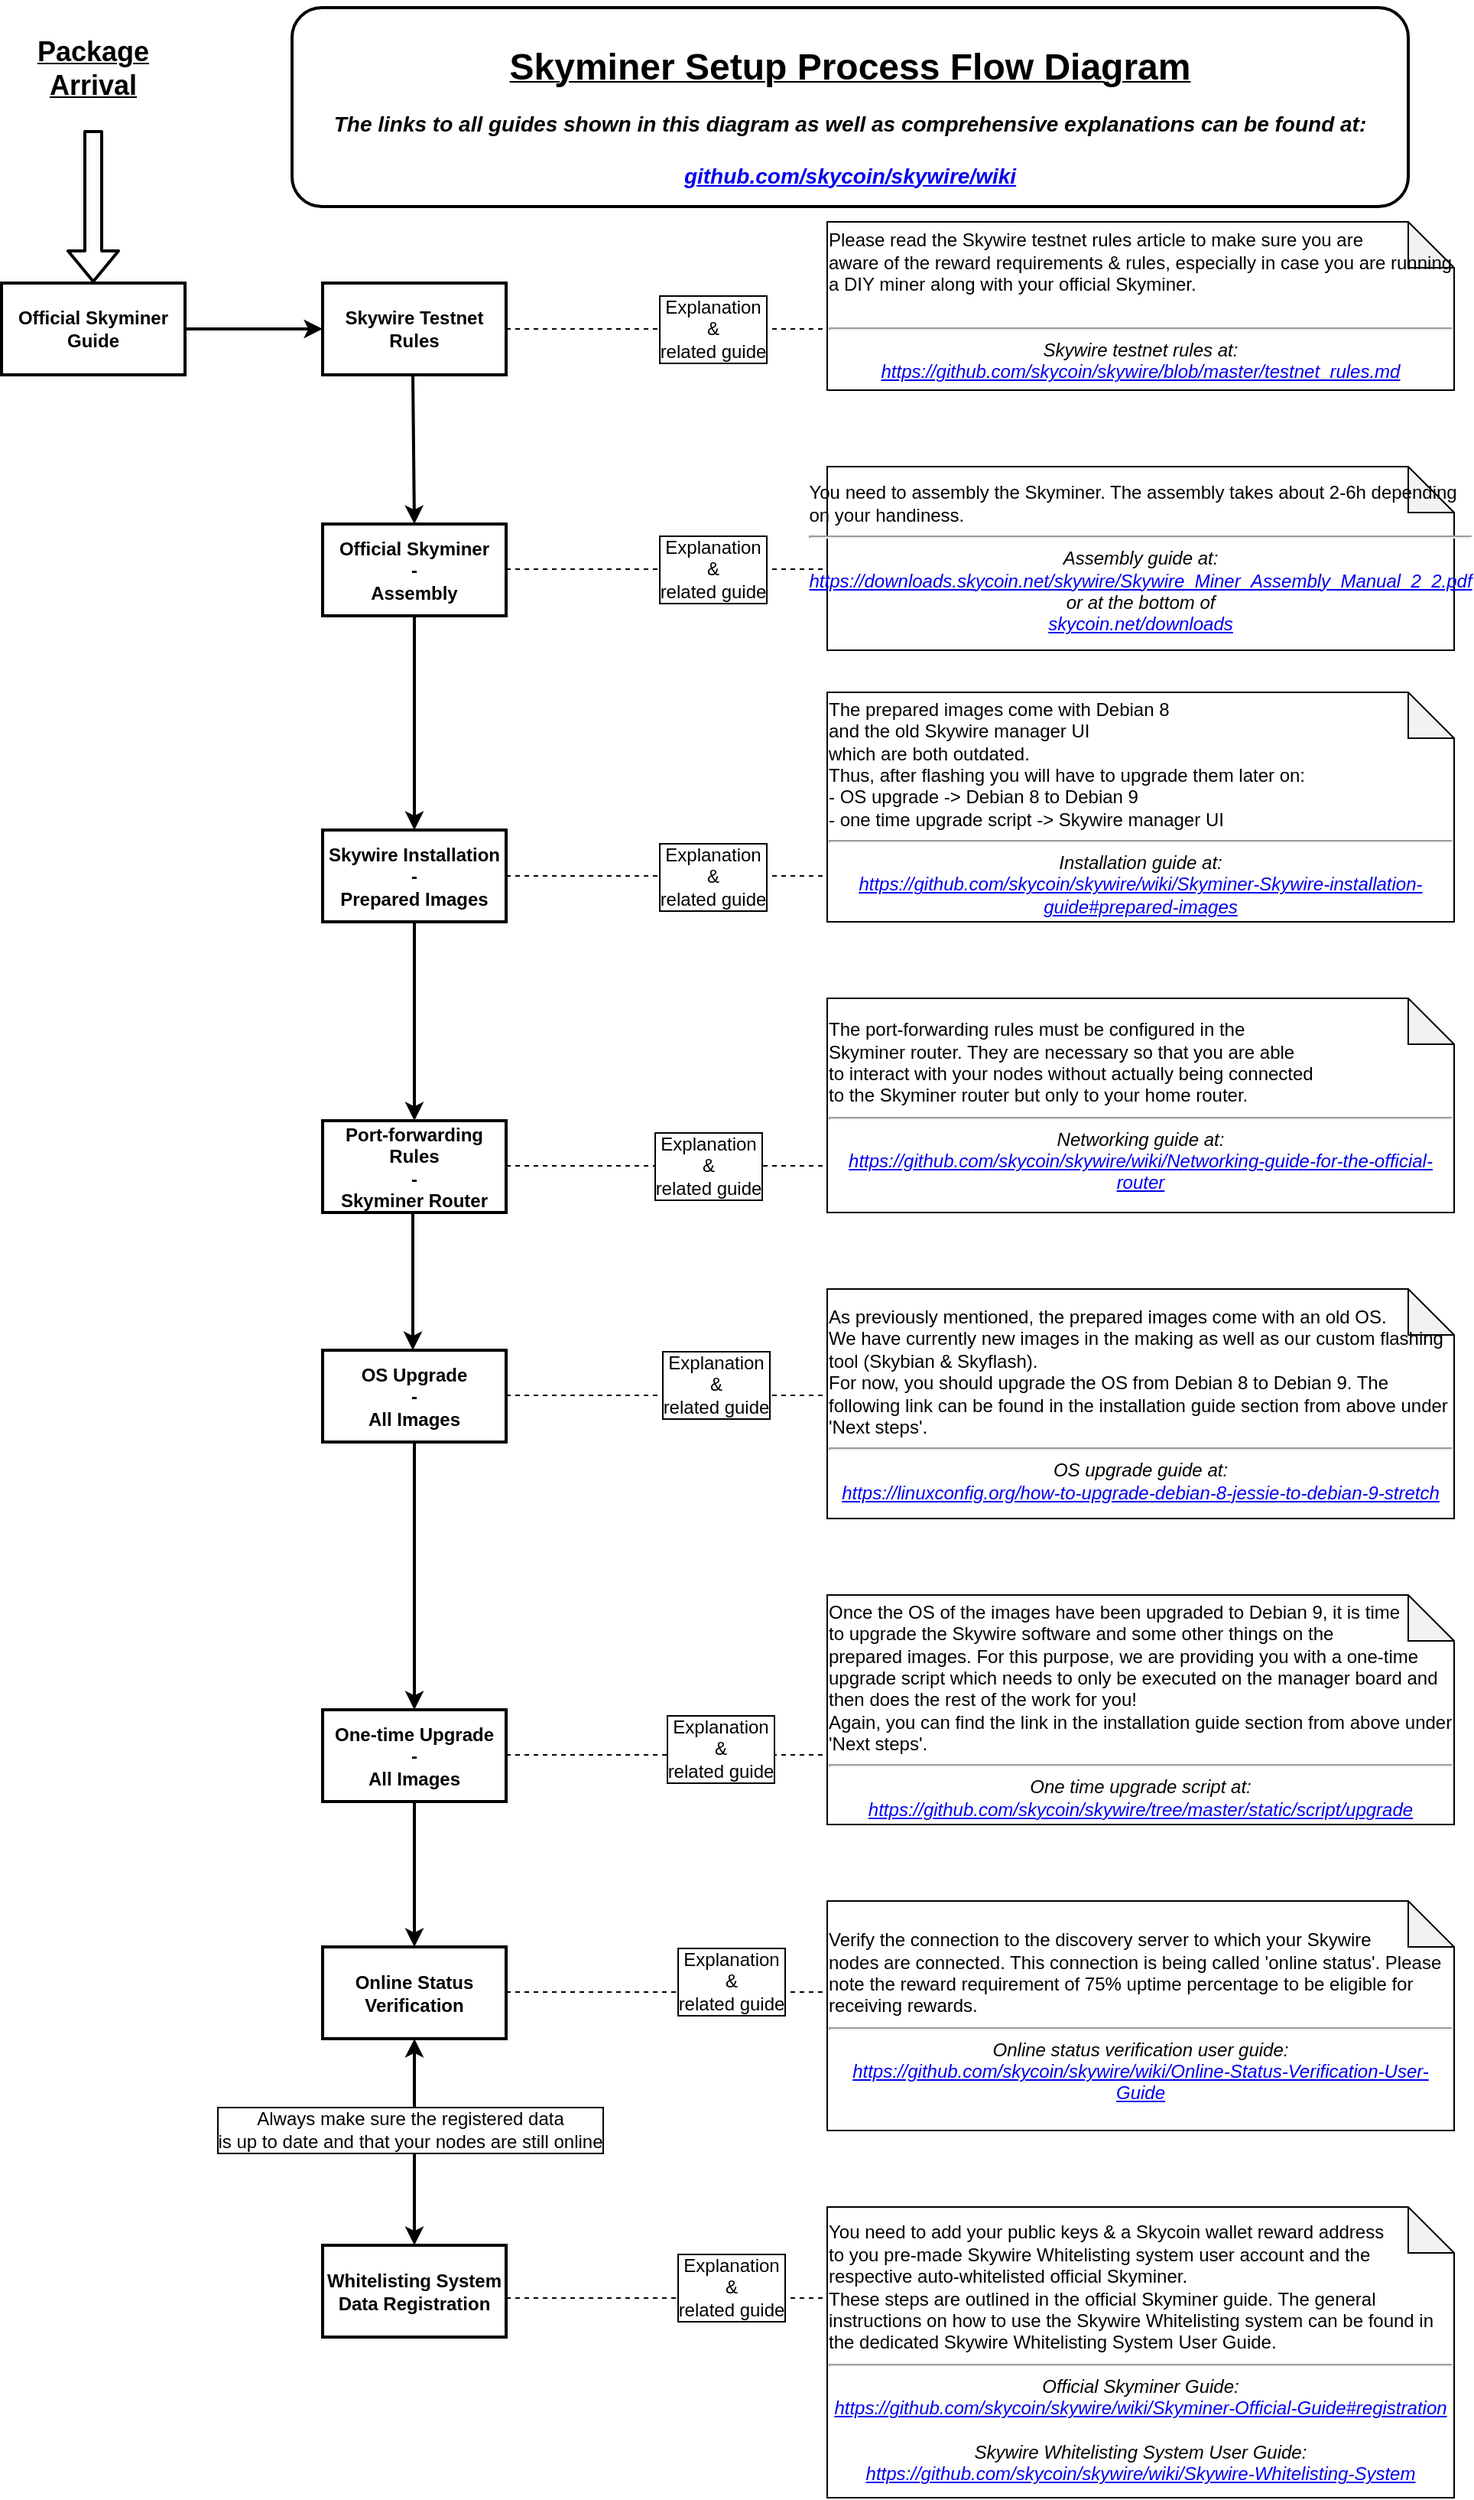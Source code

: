 <mxfile version="10.6.7" type="device"><diagram id="nMa-UiMs9JN8ByQTTFLV" name="Page-1"><mxGraphModel dx="1394" dy="782" grid="1" gridSize="10" guides="1" tooltips="1" connect="1" arrows="1" fold="1" page="1" pageScale="1" pageWidth="850" pageHeight="1100" math="0" shadow="0"><root><mxCell id="0"/><mxCell id="1" parent="0"/><mxCell id="cQcjiIyoR4jwL4MZgFmj-1" value="&lt;div&gt;Skywire Installation&lt;/div&gt;&lt;div&gt;-&lt;/div&gt;&lt;div&gt;Prepared Images&lt;br&gt;&lt;/div&gt;" style="rounded=0;whiteSpace=wrap;html=1;strokeWidth=2;fontStyle=1" vertex="1" parent="1"><mxGeometry x="510" y="547.5" width="120" height="60" as="geometry"/></mxCell><mxCell id="cQcjiIyoR4jwL4MZgFmj-2" value="&lt;div&gt;Port-forwarding&lt;/div&gt;&lt;div&gt;Rules &lt;br&gt;&lt;/div&gt;&lt;div&gt;- &lt;br&gt;&lt;/div&gt;&lt;div&gt;Skyminer Router&lt;br&gt;&lt;/div&gt;" style="rounded=0;whiteSpace=wrap;html=1;strokeWidth=2;fontStyle=1" vertex="1" parent="1"><mxGeometry x="510" y="737.5" width="120" height="60" as="geometry"/></mxCell><mxCell id="cQcjiIyoR4jwL4MZgFmj-3" value="&lt;div&gt;OS Upgrade&lt;/div&gt;&lt;div&gt;- &lt;br&gt;&lt;/div&gt;&lt;div&gt;All Images&lt;br&gt;&lt;/div&gt;" style="rounded=0;whiteSpace=wrap;html=1;strokeWidth=2;fontStyle=1" vertex="1" parent="1"><mxGeometry x="510" y="887.5" width="120" height="60" as="geometry"/></mxCell><mxCell id="cQcjiIyoR4jwL4MZgFmj-4" value="&lt;div&gt;One-time Upgrade&lt;/div&gt;&lt;div&gt;- &lt;br&gt;All Images&lt;br&gt;&lt;/div&gt;" style="rounded=0;whiteSpace=wrap;html=1;strokeWidth=2;fontStyle=1" vertex="1" parent="1"><mxGeometry x="510" y="1122.5" width="120" height="60" as="geometry"/></mxCell><mxCell id="cQcjiIyoR4jwL4MZgFmj-5" value="" style="endArrow=none;html=1;exitX=1;exitY=0.5;exitDx=0;exitDy=0;dashed=1;" edge="1" parent="1" source="cQcjiIyoR4jwL4MZgFmj-1"><mxGeometry width="50" height="50" relative="1" as="geometry"><mxPoint x="775" y="607.5" as="sourcePoint"/><mxPoint x="840" y="577.5" as="targetPoint"/></mxGeometry></mxCell><mxCell id="cQcjiIyoR4jwL4MZgFmj-13" value="&lt;div&gt;Explanation &lt;br&gt;&lt;/div&gt;&lt;div&gt;&amp;amp;&lt;/div&gt;&lt;div&gt;related guide&lt;br&gt;&lt;/div&gt;" style="text;html=1;resizable=0;points=[];align=center;verticalAlign=middle;labelBackgroundColor=#ffffff;labelBorderColor=#000000;" vertex="1" connectable="0" parent="cQcjiIyoR4jwL4MZgFmj-5"><mxGeometry x="0.286" relative="1" as="geometry"><mxPoint as="offset"/></mxGeometry></mxCell><mxCell id="cQcjiIyoR4jwL4MZgFmj-7" value="" style="endArrow=none;html=1;exitX=1;exitY=0.5;exitDx=0;exitDy=0;dashed=1;" edge="1" parent="1"><mxGeometry width="50" height="50" relative="1" as="geometry"><mxPoint x="630" y="767" as="sourcePoint"/><mxPoint x="840" y="767" as="targetPoint"/></mxGeometry></mxCell><mxCell id="cQcjiIyoR4jwL4MZgFmj-8" value="" style="endArrow=none;html=1;exitX=1;exitY=0.5;exitDx=0;exitDy=0;dashed=1;" edge="1" parent="1"><mxGeometry width="50" height="50" relative="1" as="geometry"><mxPoint x="630" y="917" as="sourcePoint"/><mxPoint x="840" y="917" as="targetPoint"/></mxGeometry></mxCell><mxCell id="cQcjiIyoR4jwL4MZgFmj-9" value="" style="endArrow=none;html=1;exitX=1;exitY=0.5;exitDx=0;exitDy=0;dashed=1;" edge="1" parent="1"><mxGeometry width="50" height="50" relative="1" as="geometry"><mxPoint x="630" y="1152" as="sourcePoint"/><mxPoint x="840" y="1152" as="targetPoint"/></mxGeometry></mxCell><mxCell id="cQcjiIyoR4jwL4MZgFmj-14" value="&lt;div&gt;Explanation &lt;br&gt;&lt;/div&gt;&lt;div&gt;&amp;amp;&lt;/div&gt;&lt;div&gt;related guide&lt;br&gt;&lt;/div&gt;" style="text;html=1;resizable=0;points=[];align=center;verticalAlign=middle;labelBackgroundColor=#ffffff;labelBorderColor=#000000;" vertex="1" connectable="0" parent="1"><mxGeometry x="770" y="667.5" as="geometry"><mxPoint x="-8" y="99" as="offset"/></mxGeometry></mxCell><mxCell id="cQcjiIyoR4jwL4MZgFmj-15" value="&lt;div&gt;Explanation &lt;br&gt;&lt;/div&gt;&lt;div&gt;&amp;amp;&lt;/div&gt;&lt;div&gt;related guide&lt;br&gt;&lt;/div&gt;" style="text;html=1;resizable=0;points=[];align=center;verticalAlign=middle;labelBackgroundColor=#ffffff;labelBorderColor=#000000;" vertex="1" connectable="0" parent="1"><mxGeometry x="770" y="917.5" as="geometry"><mxPoint x="-3" y="-8" as="offset"/></mxGeometry></mxCell><mxCell id="cQcjiIyoR4jwL4MZgFmj-16" value="&lt;div&gt;Explanation &lt;br&gt;&lt;/div&gt;&lt;div&gt;&amp;amp;&lt;/div&gt;&lt;div&gt;related guide&lt;br&gt;&lt;/div&gt;" style="text;html=1;resizable=0;points=[];align=center;verticalAlign=middle;labelBackgroundColor=#ffffff;labelBorderColor=#000000;" vertex="1" connectable="0" parent="1"><mxGeometry x="770" y="1147.5" as="geometry"><mxPoint as="offset"/></mxGeometry></mxCell><mxCell id="cQcjiIyoR4jwL4MZgFmj-17" value="&lt;div align=&quot;left&quot;&gt;The prepared images come with Debian 8&lt;/div&gt;&lt;div align=&quot;left&quot;&gt;and the old Skywire manager UI&lt;/div&gt;&lt;div align=&quot;left&quot;&gt;which are both outdated.&lt;/div&gt;&lt;div align=&quot;left&quot;&gt;Thus, after flashing you will have to upgrade them later on:&lt;br&gt;&lt;/div&gt;&lt;div align=&quot;left&quot;&gt;- OS upgrade -&amp;gt; Debian 8 to Debian 9&lt;/div&gt;&lt;div align=&quot;left&quot;&gt;- one time upgrade script -&amp;gt; Skywire manager UI&lt;hr&gt;&lt;/div&gt;&lt;div&gt;&lt;i&gt;Installation guide at: &lt;br&gt;&lt;/i&gt;&lt;/div&gt;&lt;div&gt;&lt;a href=&quot;https://github.com/skycoin/skywire/wiki/Skyminer-Skywire-installation-guide#prepared-images&quot;&gt;&lt;i&gt;https://github.com/skycoin/skywire/wiki/Skyminer-Skywire-installation-guide#prepared-images&lt;/i&gt;&lt;/a&gt;&lt;br&gt;&lt;/div&gt;" style="shape=note;whiteSpace=wrap;html=1;backgroundOutline=1;darkOpacity=0.05;" vertex="1" parent="1"><mxGeometry x="840" y="457.5" width="410" height="150" as="geometry"/></mxCell><mxCell id="cQcjiIyoR4jwL4MZgFmj-18" value="&lt;div align=&quot;left&quot;&gt;The port-forwarding rules must be configured in the &lt;br&gt;&lt;/div&gt;&lt;div align=&quot;left&quot;&gt;Skyminer router. They are necessary so that you are able&lt;/div&gt;&lt;div align=&quot;left&quot;&gt;to interact with your nodes without actually being connected &lt;br&gt;&lt;/div&gt;&lt;div align=&quot;left&quot;&gt;to the Skyminer router but only to your home router.&lt;/div&gt;&lt;div&gt;&lt;hr&gt;&lt;i&gt;Networking guide at: &lt;br&gt;&lt;/i&gt;&lt;/div&gt;&lt;div&gt;&lt;a href=&quot;https://github.com/skycoin/skywire/wiki/Networking-guide-for-the-official-router&quot;&gt;&lt;i&gt;https://github.com/skycoin/skywire/wiki/Networking-guide-for-the-official-router&lt;/i&gt;&lt;/a&gt;&lt;br&gt;&lt;/div&gt;" style="shape=note;whiteSpace=wrap;html=1;backgroundOutline=1;darkOpacity=0.05;" vertex="1" parent="1"><mxGeometry x="840" y="657.5" width="410" height="140" as="geometry"/></mxCell><mxCell id="cQcjiIyoR4jwL4MZgFmj-20" value="&lt;div align=&quot;left&quot;&gt;As previously mentioned, the prepared images come with an old OS. &lt;br&gt;&lt;/div&gt;&lt;div align=&quot;left&quot;&gt;We have currently new images in the making as well as our custom flashing tool (Skybian &amp;amp; Skyflash).&lt;/div&gt;&lt;div align=&quot;left&quot;&gt;For now, you should upgrade the OS from Debian 8 to Debian 9. The following link can be found in the installation guide section from above under 'Next steps'.&lt;br&gt;&lt;/div&gt;&lt;div&gt;&lt;hr&gt;&lt;i&gt;OS upgrade guide at: &lt;br&gt;&lt;/i&gt;&lt;/div&gt;&lt;div&gt;&lt;a href=&quot;https://linuxconfig.org/how-to-upgrade-debian-8-jessie-to-debian-9-stretch&quot;&gt;&lt;i&gt;https://linuxconfig.org/how-to-upgrade-debian-8-jessie-to-debian-9-stretch&lt;/i&gt;&lt;/a&gt;&lt;br&gt;&lt;/div&gt;" style="shape=note;whiteSpace=wrap;html=1;backgroundOutline=1;darkOpacity=0.05;" vertex="1" parent="1"><mxGeometry x="840" y="847.5" width="410" height="150" as="geometry"/></mxCell><mxCell id="cQcjiIyoR4jwL4MZgFmj-21" value="&lt;div align=&quot;left&quot;&gt;Once the OS of the images have been upgraded to Debian 9, it is time &lt;br&gt;&lt;/div&gt;&lt;div align=&quot;left&quot;&gt;to upgrade the Skywire software and some other things on the &lt;br&gt;&lt;/div&gt;&lt;div align=&quot;left&quot;&gt;prepared images. For this purpose, we are providing you with a one-time upgrade script which needs to only be executed on the manager board and then does the rest of the work for you! &lt;br&gt;&lt;/div&gt;&lt;div align=&quot;left&quot;&gt;Again, you can find the link in the installation guide section from above under 'Next steps'.&lt;/div&gt;&lt;div&gt;&lt;hr&gt;&lt;i&gt;One time upgrade script at:&lt;/i&gt;&lt;/div&gt;&lt;div&gt;&lt;a href=&quot;https://github.com/skycoin/skywire/tree/master/static/script/upgrade&quot;&gt;&lt;i&gt;https://github.com/skycoin/skywire/tree/master/static/script/upgrade&lt;/i&gt;&lt;/a&gt;&lt;br&gt;&lt;/div&gt;" style="shape=note;whiteSpace=wrap;html=1;backgroundOutline=1;darkOpacity=0.05;" vertex="1" parent="1"><mxGeometry x="840" y="1047.5" width="410" height="150" as="geometry"/></mxCell><mxCell id="cQcjiIyoR4jwL4MZgFmj-24" value="Official Skyminer &lt;br&gt;Guide" style="rounded=0;whiteSpace=wrap;html=1;strokeWidth=2;fontStyle=1" vertex="1" parent="1"><mxGeometry x="300" y="190" width="120" height="60" as="geometry"/></mxCell><mxCell id="cQcjiIyoR4jwL4MZgFmj-26" value="" style="shape=flexArrow;endArrow=classic;html=1;entryX=0.5;entryY=0;entryDx=0;entryDy=0;strokeWidth=2;" edge="1" parent="1" target="cQcjiIyoR4jwL4MZgFmj-24"><mxGeometry width="50" height="50" relative="1" as="geometry"><mxPoint x="360" y="90" as="sourcePoint"/><mxPoint x="585" y="100" as="targetPoint"/></mxGeometry></mxCell><mxCell id="cQcjiIyoR4jwL4MZgFmj-27" value="" style="endArrow=classic;html=1;strokeWidth=2;fontStyle=1" edge="1" parent="1" target="cQcjiIyoR4jwL4MZgFmj-1"><mxGeometry width="50" height="50" relative="1" as="geometry"><mxPoint x="570" y="407.5" as="sourcePoint"/><mxPoint x="595" y="472.5" as="targetPoint"/></mxGeometry></mxCell><mxCell id="cQcjiIyoR4jwL4MZgFmj-29" value="" style="endArrow=classic;html=1;entryX=0.5;entryY=0;entryDx=0;entryDy=0;strokeWidth=2;fontStyle=1" edge="1" parent="1" target="cQcjiIyoR4jwL4MZgFmj-2"><mxGeometry width="50" height="50" relative="1" as="geometry"><mxPoint x="570" y="607.5" as="sourcePoint"/><mxPoint x="570" y="717.5" as="targetPoint"/></mxGeometry></mxCell><mxCell id="cQcjiIyoR4jwL4MZgFmj-30" value="" style="endArrow=classic;html=1;strokeWidth=2;fontStyle=1" edge="1" parent="1"><mxGeometry width="50" height="50" relative="1" as="geometry"><mxPoint x="569" y="797.5" as="sourcePoint"/><mxPoint x="569" y="887.5" as="targetPoint"/></mxGeometry></mxCell><mxCell id="cQcjiIyoR4jwL4MZgFmj-31" value="" style="endArrow=classic;html=1;entryX=0.5;entryY=0;entryDx=0;entryDy=0;strokeWidth=2;fontStyle=1" edge="1" parent="1" target="cQcjiIyoR4jwL4MZgFmj-4"><mxGeometry width="50" height="50" relative="1" as="geometry"><mxPoint x="570" y="947.5" as="sourcePoint"/><mxPoint x="570" y="1037.5" as="targetPoint"/></mxGeometry></mxCell><mxCell id="cQcjiIyoR4jwL4MZgFmj-32" value="&lt;b&gt;&lt;u&gt;&lt;font style=&quot;font-size: 18px&quot;&gt;Package Arrival&lt;/font&gt;&lt;/u&gt;&lt;/b&gt;" style="text;html=1;strokeColor=none;fillColor=none;align=center;verticalAlign=middle;whiteSpace=wrap;rounded=0;" vertex="1" parent="1"><mxGeometry x="340" y="40" width="40" height="20" as="geometry"/></mxCell><mxCell id="cQcjiIyoR4jwL4MZgFmj-33" value="&lt;div&gt;Official Skyminer&lt;/div&gt;&lt;div&gt;-&lt;/div&gt;&lt;div&gt;Assembly&lt;br&gt;&lt;/div&gt;" style="rounded=0;whiteSpace=wrap;html=1;strokeWidth=2;fontStyle=1" vertex="1" parent="1"><mxGeometry x="510" y="347.5" width="120" height="60" as="geometry"/></mxCell><mxCell id="cQcjiIyoR4jwL4MZgFmj-35" value="&lt;div align=&quot;left&quot;&gt;You need to assembly the Skyminer. The assembly takes about 2-6h depending on your handiness.&lt;/div&gt;&lt;div&gt;&lt;hr&gt;&lt;i&gt;Assembly guide at: &lt;br&gt;&lt;/i&gt;&lt;/div&gt;&lt;div&gt;&lt;i&gt;&lt;a href=&quot;https://downloads.skycoin.net/skywire/Skywire_Miner_Assembly_Manual_2_2.pdf&quot;&gt;https://downloads.skycoin.net/skywire/Skywire_Miner_Assembly_Manual_2_2.pdf &lt;/a&gt;&lt;br&gt;&lt;/i&gt;&lt;/div&gt;&lt;div&gt;&lt;i&gt;or at the bottom of &lt;br&gt;&lt;/i&gt;&lt;/div&gt;&lt;div&gt;&lt;i&gt;&lt;a href=&quot;https://www.skycoin.net/downloads/&quot;&gt;skycoin.net/downloads&lt;/a&gt;&lt;br&gt;&lt;/i&gt;&lt;/div&gt;" style="shape=note;whiteSpace=wrap;html=1;backgroundOutline=1;darkOpacity=0.05;" vertex="1" parent="1"><mxGeometry x="840" y="310" width="410" height="120" as="geometry"/></mxCell><mxCell id="cQcjiIyoR4jwL4MZgFmj-36" value="" style="endArrow=none;html=1;exitX=1;exitY=0.5;exitDx=0;exitDy=0;dashed=1;" edge="1" parent="1"><mxGeometry width="50" height="50" relative="1" as="geometry"><mxPoint x="630" y="377" as="sourcePoint"/><mxPoint x="840" y="377" as="targetPoint"/></mxGeometry></mxCell><mxCell id="cQcjiIyoR4jwL4MZgFmj-37" value="&lt;div&gt;Explanation &lt;br&gt;&lt;/div&gt;&lt;div&gt;&amp;amp;&lt;/div&gt;&lt;div&gt;related guide&lt;br&gt;&lt;/div&gt;" style="text;html=1;resizable=0;points=[];align=center;verticalAlign=middle;labelBackgroundColor=#ffffff;labelBorderColor=#000000;" vertex="1" connectable="0" parent="cQcjiIyoR4jwL4MZgFmj-36"><mxGeometry x="0.286" relative="1" as="geometry"><mxPoint as="offset"/></mxGeometry></mxCell><mxCell id="cQcjiIyoR4jwL4MZgFmj-39" value="" style="endArrow=classic;html=1;exitX=1;exitY=0.5;exitDx=0;exitDy=0;strokeWidth=2;fontStyle=1" edge="1" parent="1" source="cQcjiIyoR4jwL4MZgFmj-24"><mxGeometry width="50" height="50" relative="1" as="geometry"><mxPoint x="430" y="250" as="sourcePoint"/><mxPoint x="510" y="220" as="targetPoint"/></mxGeometry></mxCell><mxCell id="cQcjiIyoR4jwL4MZgFmj-40" value="" style="endArrow=classic;html=1;strokeWidth=2;fontStyle=1;entryX=0.5;entryY=0;entryDx=0;entryDy=0;" edge="1" parent="1" target="cQcjiIyoR4jwL4MZgFmj-41"><mxGeometry width="50" height="50" relative="1" as="geometry"><mxPoint x="570" y="1182.5" as="sourcePoint"/><mxPoint x="570" y="1297.5" as="targetPoint"/></mxGeometry></mxCell><mxCell id="cQcjiIyoR4jwL4MZgFmj-41" value="&lt;div&gt;Online Status Verification&lt;/div&gt;" style="rounded=0;whiteSpace=wrap;html=1;strokeWidth=2;fontStyle=1" vertex="1" parent="1"><mxGeometry x="510" y="1277.5" width="120" height="60" as="geometry"/></mxCell><mxCell id="cQcjiIyoR4jwL4MZgFmj-43" value="&lt;div align=&quot;left&quot;&gt;Verify the connection to the discovery server to which your Skywire &lt;br&gt;&lt;/div&gt;&lt;div align=&quot;left&quot;&gt;nodes are connected. This connection is being called 'online status'. Please note the reward requirement of 75% uptime percentage to be eligible for receiving rewards.&lt;br&gt;&lt;/div&gt;&lt;div&gt;&lt;hr&gt;&lt;i&gt;Online status verification user guide:&lt;/i&gt;&lt;/div&gt;&lt;div&gt;&lt;i&gt;&lt;a href=&quot;https://github.com/skycoin/skywire/wiki/Online-Status-Verification-User-Guide&quot;&gt;https://github.com/skycoin/skywire/wiki/Online-Status-Verification-User-Guide&lt;/a&gt;&lt;br&gt;&lt;/i&gt;&lt;/div&gt;" style="shape=note;whiteSpace=wrap;html=1;backgroundOutline=1;darkOpacity=0.05;" vertex="1" parent="1"><mxGeometry x="840" y="1247.5" width="410" height="150" as="geometry"/></mxCell><mxCell id="cQcjiIyoR4jwL4MZgFmj-44" value="" style="endArrow=none;html=1;exitX=1;exitY=0.5;exitDx=0;exitDy=0;dashed=1;" edge="1" parent="1"><mxGeometry width="50" height="50" relative="1" as="geometry"><mxPoint x="630" y="1307" as="sourcePoint"/><mxPoint x="840" y="1307" as="targetPoint"/></mxGeometry></mxCell><mxCell id="cQcjiIyoR4jwL4MZgFmj-45" value="&lt;div&gt;Explanation &lt;br&gt;&lt;/div&gt;&lt;div&gt;&amp;amp;&lt;/div&gt;&lt;div&gt;related guide&lt;br&gt;&lt;/div&gt;" style="text;html=1;resizable=0;points=[];align=center;verticalAlign=middle;labelBackgroundColor=#ffffff;labelBorderColor=#000000;" vertex="1" connectable="0" parent="1"><mxGeometry x="780" y="1307.5" as="geometry"><mxPoint x="-3" y="-8" as="offset"/></mxGeometry></mxCell><mxCell id="cQcjiIyoR4jwL4MZgFmj-46" value="&lt;div&gt;&lt;b&gt;&lt;font style=&quot;font-size: 24px&quot;&gt;&lt;br&gt;&lt;/font&gt;&lt;/b&gt;&lt;/div&gt;&lt;div&gt;&lt;u&gt;&lt;b&gt;&lt;font style=&quot;font-size: 24px&quot;&gt;Skyminer Setup Process Flow Diagram&lt;/font&gt;&lt;/b&gt;&lt;/u&gt;&lt;br&gt;&lt;/div&gt;&lt;div&gt;&lt;br&gt;&lt;/div&gt;&lt;div&gt;&lt;i&gt;&lt;font style=&quot;font-size: 14px&quot;&gt;&lt;b&gt;The links to all guides shown in this diagram as well as comprehensive explanations can be found at:&lt;/b&gt;&lt;/font&gt;&lt;/i&gt;&lt;/div&gt;&lt;div&gt;&lt;i&gt;&lt;font style=&quot;font-size: 14px&quot;&gt;&lt;b&gt;&lt;br&gt;&lt;/b&gt;&lt;/font&gt;&lt;/i&gt;&lt;/div&gt;&lt;div&gt;&lt;font style=&quot;font-size: 14px&quot;&gt;&lt;b&gt;&lt;a href=&quot;https://github.com/skycoin/skywire/wiki&quot;&gt;&lt;i&gt;github.com/skycoin/skywire/wiki&lt;/i&gt;&lt;/a&gt;&lt;br&gt;&lt;/b&gt;&lt;/font&gt;&lt;/div&gt;&lt;div&gt;&lt;font style=&quot;font-size: 14px&quot;&gt;&lt;b&gt;&lt;br&gt;&lt;/b&gt;&lt;/font&gt;&lt;/div&gt;" style="rounded=1;whiteSpace=wrap;html=1;strokeWidth=2;" vertex="1" parent="1"><mxGeometry x="490" y="10" width="730" height="130" as="geometry"/></mxCell><mxCell id="cQcjiIyoR4jwL4MZgFmj-47" value="" style="endArrow=classic;html=1;strokeWidth=2;fontStyle=1;exitX=0.5;exitY=1;exitDx=0;exitDy=0;startArrow=classic;startFill=1;" edge="1" parent="1" source="cQcjiIyoR4jwL4MZgFmj-41"><mxGeometry width="50" height="50" relative="1" as="geometry"><mxPoint x="570" y="1357.5" as="sourcePoint"/><mxPoint x="570" y="1472.5" as="targetPoint"/></mxGeometry></mxCell><mxCell id="cQcjiIyoR4jwL4MZgFmj-48" value="&lt;div&gt;Whitelisting System&lt;/div&gt;&lt;div&gt;Data Registration&lt;br&gt;&lt;/div&gt;" style="rounded=0;whiteSpace=wrap;html=1;strokeWidth=2;fontStyle=1" vertex="1" parent="1"><mxGeometry x="510" y="1472.5" width="120" height="60" as="geometry"/></mxCell><mxCell id="cQcjiIyoR4jwL4MZgFmj-49" value="&lt;div align=&quot;left&quot;&gt;You need to add your public keys &amp;amp; a Skycoin wallet reward address&lt;/div&gt;&lt;div align=&quot;left&quot;&gt;to you pre-made Skywire Whitelisting system user account and the respective auto-whitelisted official Skyminer. &lt;br&gt;&lt;/div&gt;&lt;div align=&quot;left&quot;&gt;These steps are outlined in the official Skyminer guide. The general instructions on how to use the Skywire Whitelisting system can be found in the dedicated Skywire Whitelisting System User Guide.&lt;br&gt;&lt;/div&gt;&lt;div&gt;&lt;hr&gt;&lt;i&gt;Official Skyminer Guide:&lt;br&gt;&lt;/i&gt;&lt;/div&gt;&lt;div&gt;&lt;i&gt;&lt;a href=&quot;https://github.com/skycoin/skywire/wiki/Skyminer-Official-Guide#registration&quot;&gt;https://github.com/skycoin/skywire/wiki/Skyminer-Official-Guide#registration&lt;/a&gt;&lt;br&gt;&lt;/i&gt;&lt;/div&gt;&lt;div&gt;&lt;br&gt;&lt;/div&gt;&lt;div&gt;&lt;i&gt;Skywire Whitelisting System User Guide:&lt;/i&gt;&lt;/div&gt;&lt;div&gt;&lt;i&gt;&lt;a href=&quot;https://github.com/skycoin/skywire/wiki/Skywire-Whitelisting-System&quot;&gt;https://github.com/skycoin/skywire/wiki/Skywire-Whitelisting-System&lt;/a&gt;&lt;br&gt;&lt;/i&gt;&lt;/div&gt;" style="shape=note;whiteSpace=wrap;html=1;backgroundOutline=1;darkOpacity=0.05;" vertex="1" parent="1"><mxGeometry x="840" y="1447.5" width="410" height="190" as="geometry"/></mxCell><mxCell id="cQcjiIyoR4jwL4MZgFmj-50" value="" style="endArrow=none;html=1;exitX=1;exitY=0.5;exitDx=0;exitDy=0;dashed=1;" edge="1" parent="1"><mxGeometry width="50" height="50" relative="1" as="geometry"><mxPoint x="630" y="1507" as="sourcePoint"/><mxPoint x="840" y="1507" as="targetPoint"/></mxGeometry></mxCell><mxCell id="cQcjiIyoR4jwL4MZgFmj-51" value="&lt;div&gt;Explanation &lt;br&gt;&lt;/div&gt;&lt;div&gt;&amp;amp;&lt;/div&gt;&lt;div&gt;related guide&lt;br&gt;&lt;/div&gt;" style="text;html=1;resizable=0;points=[];align=center;verticalAlign=middle;labelBackgroundColor=#ffffff;labelBorderColor=#000000;" vertex="1" connectable="0" parent="1"><mxGeometry x="780" y="1507.5" as="geometry"><mxPoint x="-3" y="-8" as="offset"/></mxGeometry></mxCell><mxCell id="cQcjiIyoR4jwL4MZgFmj-53" value="&lt;div&gt;Always make sure the registered data&lt;/div&gt;&lt;div&gt;is up to date and that your nodes are still online&lt;br&gt;&lt;/div&gt;" style="text;html=1;resizable=0;points=[];align=center;verticalAlign=middle;labelBackgroundColor=#ffffff;labelBorderColor=#000000;" vertex="1" connectable="0" parent="1"><mxGeometry x="570" y="1405" as="geometry"><mxPoint x="-3" y="-8" as="offset"/></mxGeometry></mxCell><mxCell id="cQcjiIyoR4jwL4MZgFmj-54" value="Skywire Testnet&lt;br&gt;Rules" style="rounded=0;whiteSpace=wrap;html=1;strokeWidth=2;fontStyle=1" vertex="1" parent="1"><mxGeometry x="510" y="190" width="120" height="60" as="geometry"/></mxCell><mxCell id="cQcjiIyoR4jwL4MZgFmj-55" value="&lt;div align=&quot;left&quot;&gt;Please read the Skywire testnet rules article to make sure you are &lt;br&gt;&lt;/div&gt;&lt;div align=&quot;left&quot;&gt;aware of the reward requirements &amp;amp; rules, especially in case you are running a DIY miner along with your official Skyminer.&lt;br&gt;&lt;/div&gt;&lt;div align=&quot;left&quot;&gt;&lt;br&gt;&lt;/div&gt;&lt;div align=&quot;left&quot;&gt;&lt;hr&gt;&lt;div align=&quot;center&quot;&gt;&lt;i&gt;Skywire testnet rules at:&lt;/i&gt;&lt;/div&gt;&lt;div align=&quot;center&quot;&gt;&lt;a href=&quot;https://github.com/skycoin/skywire/blob/master/testnet_rules.md&quot;&gt;&lt;i&gt;https://github.com/skycoin/skywire/blob/master/testnet_rules.md&lt;/i&gt;&lt;/a&gt;&lt;br&gt;&lt;/div&gt;&lt;/div&gt;" style="shape=note;whiteSpace=wrap;html=1;backgroundOutline=1;darkOpacity=0.05;" vertex="1" parent="1"><mxGeometry x="840" y="150" width="410" height="110" as="geometry"/></mxCell><mxCell id="cQcjiIyoR4jwL4MZgFmj-57" value="" style="endArrow=none;html=1;exitX=1;exitY=0.5;exitDx=0;exitDy=0;dashed=1;" edge="1" parent="1"><mxGeometry width="50" height="50" relative="1" as="geometry"><mxPoint x="630" y="220" as="sourcePoint"/><mxPoint x="840" y="220" as="targetPoint"/></mxGeometry></mxCell><mxCell id="cQcjiIyoR4jwL4MZgFmj-58" value="&lt;div&gt;Explanation &lt;br&gt;&lt;/div&gt;&lt;div&gt;&amp;amp;&lt;/div&gt;&lt;div&gt;related guide&lt;br&gt;&lt;/div&gt;" style="text;html=1;resizable=0;points=[];align=center;verticalAlign=middle;labelBackgroundColor=#ffffff;labelBorderColor=#000000;" vertex="1" connectable="0" parent="cQcjiIyoR4jwL4MZgFmj-57"><mxGeometry x="0.286" relative="1" as="geometry"><mxPoint as="offset"/></mxGeometry></mxCell><mxCell id="cQcjiIyoR4jwL4MZgFmj-59" value="" style="endArrow=classic;html=1;strokeWidth=2;fontStyle=1;entryX=0.5;entryY=0;entryDx=0;entryDy=0;" edge="1" parent="1" target="cQcjiIyoR4jwL4MZgFmj-33"><mxGeometry width="50" height="50" relative="1" as="geometry"><mxPoint x="569" y="250" as="sourcePoint"/><mxPoint x="569" y="310" as="targetPoint"/></mxGeometry></mxCell></root></mxGraphModel></diagram></mxfile>
